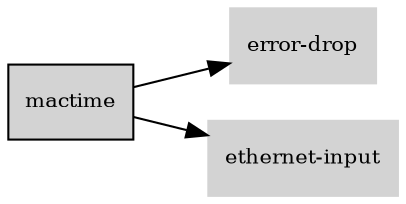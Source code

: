 digraph "mactime_subgraph" {
  rankdir=LR;
  node [shape=box, style=filled, fontsize=10, color=lightgray, fontcolor=black, fillcolor=lightgray];
  "mactime" [color=black, fontcolor=black, fillcolor=lightgray];
  edge [fontsize=8];
  "mactime" -> "error-drop";
  "mactime" -> "ethernet-input";
}

